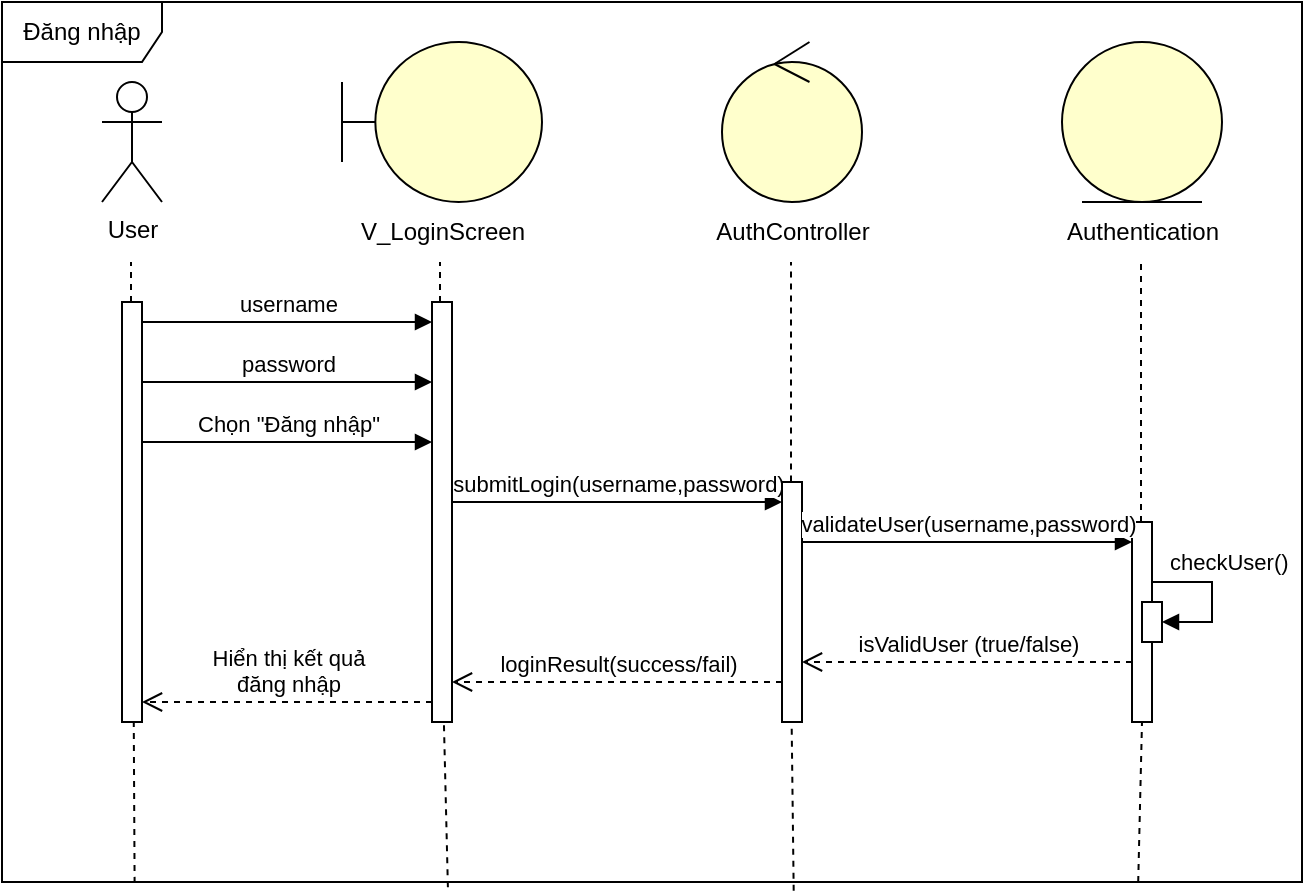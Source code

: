 <mxfile version="27.1.4">
  <diagram name="Trang-1" id="gmSL2GpvzhngXg75Jvih">
    <mxGraphModel dx="1226" dy="661" grid="1" gridSize="10" guides="1" tooltips="1" connect="1" arrows="1" fold="1" page="1" pageScale="1" pageWidth="827" pageHeight="1169" math="0" shadow="0">
      <root>
        <mxCell id="0" />
        <mxCell id="1" parent="0" />
        <mxCell id="FIhhm0QVf5EOxdrx1Vze-6" value="User" style="shape=umlActor;verticalLabelPosition=bottom;verticalAlign=top;html=1;" parent="1" vertex="1">
          <mxGeometry x="210" y="80" width="30" height="60" as="geometry" />
        </mxCell>
        <mxCell id="FIhhm0QVf5EOxdrx1Vze-10" value="" style="endArrow=none;dashed=1;html=1;rounded=0;entryX=0.5;entryY=0.5;entryDx=0;entryDy=0;entryPerimeter=0;" parent="1" edge="1">
          <mxGeometry width="50" height="50" relative="1" as="geometry">
            <mxPoint x="224.5" y="250" as="sourcePoint" />
            <mxPoint x="224.5" y="170" as="targetPoint" />
            <Array as="points" />
          </mxGeometry>
        </mxCell>
        <mxCell id="FIhhm0QVf5EOxdrx1Vze-11" value="" style="shape=umlBoundary;whiteSpace=wrap;html=1;fillColor=light-dark(#FFFFCC,#FFFFCC);" parent="1" vertex="1">
          <mxGeometry x="330" y="60" width="100" height="80" as="geometry" />
        </mxCell>
        <mxCell id="FIhhm0QVf5EOxdrx1Vze-12" value="" style="endArrow=none;dashed=1;html=1;rounded=0;" parent="1" source="FIhhm0QVf5EOxdrx1Vze-16" edge="1">
          <mxGeometry width="50" height="50" relative="1" as="geometry">
            <mxPoint x="380" y="520" as="sourcePoint" />
            <mxPoint x="379" y="170" as="targetPoint" />
          </mxGeometry>
        </mxCell>
        <mxCell id="FIhhm0QVf5EOxdrx1Vze-13" value="" style="endArrow=none;dashed=1;html=1;rounded=0;entryX=0.5;entryY=0.5;entryDx=0;entryDy=0;entryPerimeter=0;exitX=0.102;exitY=1.001;exitDx=0;exitDy=0;exitPerimeter=0;" parent="1" source="8PfGd3eiHnkLPr6_WWIG-5" target="FIhhm0QVf5EOxdrx1Vze-14" edge="1">
          <mxGeometry width="50" height="50" relative="1" as="geometry">
            <mxPoint x="225" y="520" as="sourcePoint" />
            <mxPoint x="225" y="120" as="targetPoint" />
            <Array as="points">
              <mxPoint x="225" y="230" />
            </Array>
          </mxGeometry>
        </mxCell>
        <mxCell id="FIhhm0QVf5EOxdrx1Vze-14" value="" style="html=1;points=[[0,0,0,0,5],[0,1,0,0,-5],[1,0,0,0,5],[1,1,0,0,-5]];perimeter=orthogonalPerimeter;outlineConnect=0;targetShapes=umlLifeline;portConstraint=eastwest;newEdgeStyle={&quot;curved&quot;:0,&quot;rounded&quot;:0};" parent="1" vertex="1">
          <mxGeometry x="220" y="190" width="10" height="210" as="geometry" />
        </mxCell>
        <mxCell id="FIhhm0QVf5EOxdrx1Vze-15" value="" style="endArrow=none;dashed=1;html=1;rounded=0;entryX=0.588;entryY=0.988;entryDx=0;entryDy=0;entryPerimeter=0;exitX=0.343;exitY=1.006;exitDx=0;exitDy=0;exitPerimeter=0;" parent="1" source="8PfGd3eiHnkLPr6_WWIG-5" target="FIhhm0QVf5EOxdrx1Vze-16" edge="1">
          <mxGeometry width="50" height="50" relative="1" as="geometry">
            <mxPoint x="381" y="500" as="sourcePoint" />
            <mxPoint x="379" y="149" as="targetPoint" />
          </mxGeometry>
        </mxCell>
        <mxCell id="FIhhm0QVf5EOxdrx1Vze-16" value="" style="html=1;points=[[0,0,0,0,5],[0,1,0,0,-5],[1,0,0,0,5],[1,1,0,0,-5]];perimeter=orthogonalPerimeter;outlineConnect=0;targetShapes=umlLifeline;portConstraint=eastwest;newEdgeStyle={&quot;curved&quot;:0,&quot;rounded&quot;:0};" parent="1" vertex="1">
          <mxGeometry x="375" y="190" width="10" height="210" as="geometry" />
        </mxCell>
        <mxCell id="FIhhm0QVf5EOxdrx1Vze-17" value="username" style="html=1;verticalAlign=bottom;endArrow=block;curved=0;rounded=0;" parent="1" target="FIhhm0QVf5EOxdrx1Vze-16" edge="1">
          <mxGeometry width="80" relative="1" as="geometry">
            <mxPoint x="230" y="200" as="sourcePoint" />
            <mxPoint x="370" y="200" as="targetPoint" />
          </mxGeometry>
        </mxCell>
        <mxCell id="FIhhm0QVf5EOxdrx1Vze-19" value="password" style="html=1;verticalAlign=bottom;endArrow=block;curved=0;rounded=0;" parent="1" target="FIhhm0QVf5EOxdrx1Vze-16" edge="1">
          <mxGeometry width="80" relative="1" as="geometry">
            <mxPoint x="230" y="230" as="sourcePoint" />
            <mxPoint x="310" y="230" as="targetPoint" />
          </mxGeometry>
        </mxCell>
        <mxCell id="FIhhm0QVf5EOxdrx1Vze-21" value="Chọn &quot;Đăng nhập&quot;" style="html=1;verticalAlign=bottom;endArrow=block;curved=0;rounded=0;" parent="1" target="FIhhm0QVf5EOxdrx1Vze-16" edge="1">
          <mxGeometry width="80" relative="1" as="geometry">
            <mxPoint x="230" y="260" as="sourcePoint" />
            <mxPoint x="310" y="260" as="targetPoint" />
          </mxGeometry>
        </mxCell>
        <mxCell id="FIhhm0QVf5EOxdrx1Vze-22" value="" style="ellipse;shape=umlControl;whiteSpace=wrap;html=1;fillColor=light-dark(#FFFFCC,#FFFFCC);" parent="1" vertex="1">
          <mxGeometry x="520" y="60" width="70" height="80" as="geometry" />
        </mxCell>
        <mxCell id="FIhhm0QVf5EOxdrx1Vze-23" value="" style="endArrow=none;dashed=1;html=1;rounded=0;entryX=0.486;entryY=1.028;entryDx=0;entryDy=0;entryPerimeter=0;" parent="1" edge="1">
          <mxGeometry width="50" height="50" relative="1" as="geometry">
            <mxPoint x="554.5" y="297.76" as="sourcePoint" />
            <mxPoint x="554.5" y="170" as="targetPoint" />
          </mxGeometry>
        </mxCell>
        <mxCell id="FIhhm0QVf5EOxdrx1Vze-25" value="submitLogin(username,password)" style="html=1;verticalAlign=bottom;endArrow=block;curved=0;rounded=0;" parent="1" target="FIhhm0QVf5EOxdrx1Vze-24" edge="1">
          <mxGeometry width="80" relative="1" as="geometry">
            <mxPoint x="385" y="290" as="sourcePoint" />
            <mxPoint x="465" y="290" as="targetPoint" />
          </mxGeometry>
        </mxCell>
        <mxCell id="FIhhm0QVf5EOxdrx1Vze-26" value="" style="ellipse;shape=umlEntity;whiteSpace=wrap;html=1;fillColor=light-dark(#FFFFCC,#FFFFCC);" parent="1" vertex="1">
          <mxGeometry x="690" y="60" width="80" height="80" as="geometry" />
        </mxCell>
        <mxCell id="FIhhm0QVf5EOxdrx1Vze-27" value="" style="endArrow=none;dashed=1;html=1;rounded=0;entryX=0.5;entryY=1;entryDx=0;entryDy=0;" parent="1" edge="1">
          <mxGeometry width="50" height="50" relative="1" as="geometry">
            <mxPoint x="729.5" y="330" as="sourcePoint" />
            <mxPoint x="729.5" y="170" as="targetPoint" />
          </mxGeometry>
        </mxCell>
        <mxCell id="FIhhm0QVf5EOxdrx1Vze-28" value="" style="endArrow=none;dashed=1;html=1;rounded=0;entryX=0.5;entryY=1;entryDx=0;entryDy=0;exitX=0.874;exitY=1;exitDx=0;exitDy=0;exitPerimeter=0;" parent="1" source="8PfGd3eiHnkLPr6_WWIG-5" target="FIhhm0QVf5EOxdrx1Vze-29" edge="1">
          <mxGeometry width="50" height="50" relative="1" as="geometry">
            <mxPoint x="730" y="520" as="sourcePoint" />
            <mxPoint x="730" y="150" as="targetPoint" />
          </mxGeometry>
        </mxCell>
        <mxCell id="FIhhm0QVf5EOxdrx1Vze-29" value="" style="html=1;points=[[0,0,0,0,5],[0,1,0,0,-5],[1,0,0,0,5],[1,1,0,0,-5]];perimeter=orthogonalPerimeter;outlineConnect=0;targetShapes=umlLifeline;portConstraint=eastwest;newEdgeStyle={&quot;curved&quot;:0,&quot;rounded&quot;:0};" parent="1" vertex="1">
          <mxGeometry x="725" y="300" width="10" height="100" as="geometry" />
        </mxCell>
        <mxCell id="FIhhm0QVf5EOxdrx1Vze-30" value="" style="endArrow=none;dashed=1;html=1;rounded=0;entryX=0.486;entryY=1.028;entryDx=0;entryDy=0;entryPerimeter=0;exitX=0.609;exitY=1.01;exitDx=0;exitDy=0;exitPerimeter=0;" parent="1" source="8PfGd3eiHnkLPr6_WWIG-5" target="FIhhm0QVf5EOxdrx1Vze-24" edge="1">
          <mxGeometry width="50" height="50" relative="1" as="geometry">
            <mxPoint x="554" y="520" as="sourcePoint" />
            <mxPoint x="554" y="152" as="targetPoint" />
          </mxGeometry>
        </mxCell>
        <mxCell id="FIhhm0QVf5EOxdrx1Vze-24" value="" style="html=1;points=[[0,0,0,0,5],[0,1,0,0,-5],[1,0,0,0,5],[1,1,0,0,-5]];perimeter=orthogonalPerimeter;outlineConnect=0;targetShapes=umlLifeline;portConstraint=eastwest;newEdgeStyle={&quot;curved&quot;:0,&quot;rounded&quot;:0};" parent="1" vertex="1">
          <mxGeometry x="550" y="280" width="10" height="120" as="geometry" />
        </mxCell>
        <mxCell id="FIhhm0QVf5EOxdrx1Vze-33" value="isValidUser (true/false)" style="html=1;verticalAlign=bottom;endArrow=open;dashed=1;endSize=8;curved=0;rounded=0;" parent="1" edge="1">
          <mxGeometry relative="1" as="geometry">
            <mxPoint x="725" y="370" as="sourcePoint" />
            <mxPoint x="560.0" y="370" as="targetPoint" />
          </mxGeometry>
        </mxCell>
        <mxCell id="FIhhm0QVf5EOxdrx1Vze-38" value="validateUser(username,password)" style="html=1;verticalAlign=bottom;endArrow=block;curved=0;rounded=0;" parent="1" target="FIhhm0QVf5EOxdrx1Vze-29" edge="1">
          <mxGeometry width="80" relative="1" as="geometry">
            <mxPoint x="560" y="310" as="sourcePoint" />
            <mxPoint x="640" y="310" as="targetPoint" />
          </mxGeometry>
        </mxCell>
        <mxCell id="FIhhm0QVf5EOxdrx1Vze-40" value="loginResult(success/fail)" style="html=1;verticalAlign=bottom;endArrow=open;dashed=1;endSize=8;curved=0;rounded=0;" parent="1" edge="1">
          <mxGeometry relative="1" as="geometry">
            <mxPoint x="550" y="380" as="sourcePoint" />
            <mxPoint x="385" y="380" as="targetPoint" />
          </mxGeometry>
        </mxCell>
        <mxCell id="FIhhm0QVf5EOxdrx1Vze-41" value="Hiển thị kết quả&lt;br&gt;đăng nhập" style="html=1;verticalAlign=bottom;endArrow=open;dashed=1;endSize=8;curved=0;rounded=0;" parent="1" edge="1">
          <mxGeometry relative="1" as="geometry">
            <mxPoint x="375" y="390" as="sourcePoint" />
            <mxPoint x="230" y="390" as="targetPoint" />
          </mxGeometry>
        </mxCell>
        <mxCell id="8PfGd3eiHnkLPr6_WWIG-1" value="&lt;span style=&quot;text-wrap-mode: wrap;&quot;&gt;V_LoginScreen&lt;/span&gt;" style="text;html=1;align=center;verticalAlign=middle;resizable=0;points=[];autosize=1;strokeColor=none;fillColor=none;" parent="1" vertex="1">
          <mxGeometry x="325" y="140" width="110" height="30" as="geometry" />
        </mxCell>
        <mxCell id="8PfGd3eiHnkLPr6_WWIG-2" value="&lt;span style=&quot;text-wrap-mode: wrap;&quot;&gt;AuthController&lt;/span&gt;" style="text;html=1;align=center;verticalAlign=middle;resizable=0;points=[];autosize=1;strokeColor=none;fillColor=none;" parent="1" vertex="1">
          <mxGeometry x="505" y="140" width="100" height="30" as="geometry" />
        </mxCell>
        <mxCell id="8PfGd3eiHnkLPr6_WWIG-3" value="&lt;span style=&quot;text-wrap-mode: wrap;&quot;&gt;Authentication&lt;/span&gt;" style="text;html=1;align=center;verticalAlign=middle;resizable=0;points=[];autosize=1;strokeColor=none;fillColor=none;" parent="1" vertex="1">
          <mxGeometry x="680" y="140" width="100" height="30" as="geometry" />
        </mxCell>
        <mxCell id="8PfGd3eiHnkLPr6_WWIG-5" value="Đăng nhập" style="shape=umlFrame;whiteSpace=wrap;html=1;pointerEvents=0;width=80;height=30;" parent="1" vertex="1">
          <mxGeometry x="160" y="40" width="650" height="440" as="geometry" />
        </mxCell>
        <mxCell id="6fp7maXbf7caRMCLjO6t-1" value="" style="html=1;points=[[0,0,0,0,5],[0,1,0,0,-5],[1,0,0,0,5],[1,1,0,0,-5]];perimeter=orthogonalPerimeter;outlineConnect=0;targetShapes=umlLifeline;portConstraint=eastwest;newEdgeStyle={&quot;curved&quot;:0,&quot;rounded&quot;:0};" vertex="1" parent="1">
          <mxGeometry x="730" y="340" width="10" height="20" as="geometry" />
        </mxCell>
        <mxCell id="6fp7maXbf7caRMCLjO6t-2" value="checkUser()" style="html=1;align=left;spacingLeft=2;endArrow=block;rounded=0;edgeStyle=orthogonalEdgeStyle;curved=0;rounded=0;" edge="1" target="6fp7maXbf7caRMCLjO6t-1" parent="1">
          <mxGeometry x="-1" y="5" relative="1" as="geometry">
            <mxPoint x="735" y="320" as="sourcePoint" />
            <Array as="points">
              <mxPoint x="735" y="330" />
              <mxPoint x="765" y="330" />
              <mxPoint x="765" y="350" />
            </Array>
            <mxPoint as="offset" />
          </mxGeometry>
        </mxCell>
      </root>
    </mxGraphModel>
  </diagram>
</mxfile>
